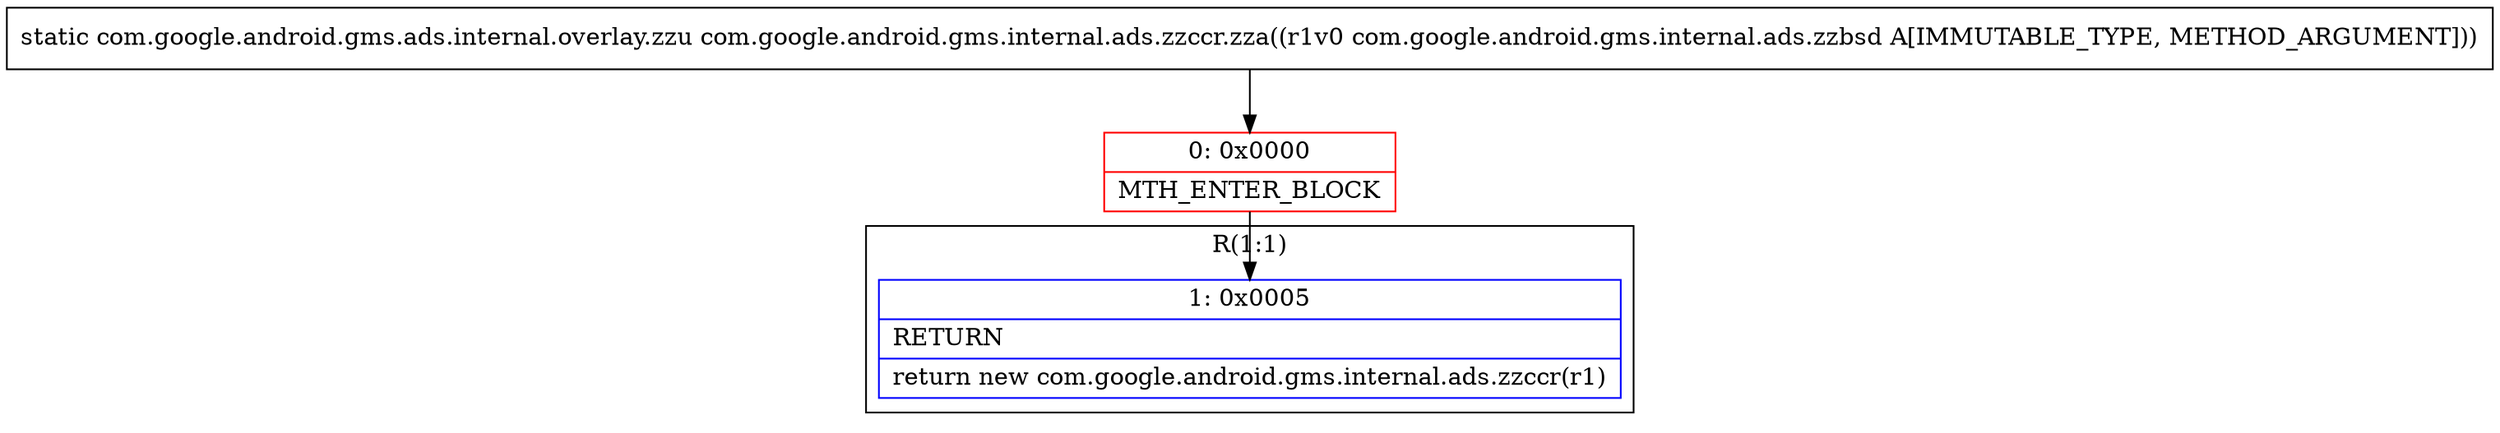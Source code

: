 digraph "CFG forcom.google.android.gms.internal.ads.zzccr.zza(Lcom\/google\/android\/gms\/internal\/ads\/zzbsd;)Lcom\/google\/android\/gms\/ads\/internal\/overlay\/zzu;" {
subgraph cluster_Region_1539419200 {
label = "R(1:1)";
node [shape=record,color=blue];
Node_1 [shape=record,label="{1\:\ 0x0005|RETURN\l|return new com.google.android.gms.internal.ads.zzccr(r1)\l}"];
}
Node_0 [shape=record,color=red,label="{0\:\ 0x0000|MTH_ENTER_BLOCK\l}"];
MethodNode[shape=record,label="{static com.google.android.gms.ads.internal.overlay.zzu com.google.android.gms.internal.ads.zzccr.zza((r1v0 com.google.android.gms.internal.ads.zzbsd A[IMMUTABLE_TYPE, METHOD_ARGUMENT])) }"];
MethodNode -> Node_0;
Node_0 -> Node_1;
}

